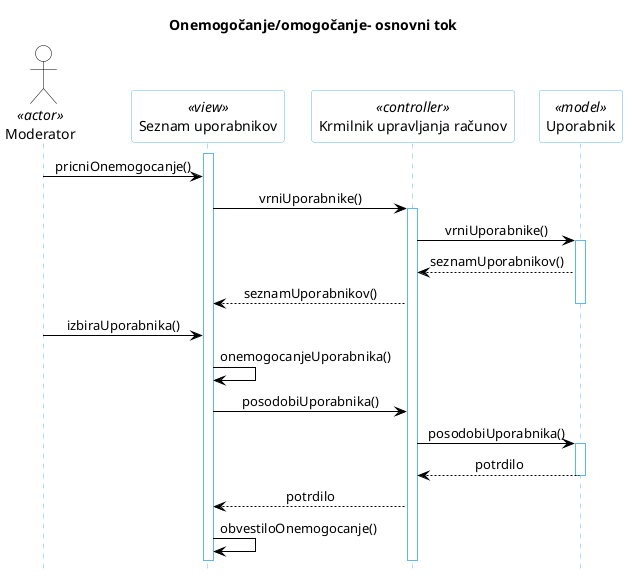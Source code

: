 @startuml ModeratorOsnovni

hide footbox

skinparam backgroundcolor white
skinparam defaultTextAlignment center
skinparam actorBorderColor black
skinparam actorBackgroundColor white
skinparam arrowColor black  
skinparam sequenceLifeLineBorderColor #5FB8EC
skinparam sequenceParticipantBorderColor #5FB8EC
skinparam sequenceParticipantBackgroundColor white

title "Onemogočanje/omogočanje- osnovni tok"

actor "Moderator" AS U1 <<actor>>

participant "Seznam uporabnikov" as R5 <<view>>
participant "Krmilnik upravljanja računov" as R2 <<controller>>
participant "Uporabnik" as R4 <<model>>

activate R5
U1 -> R5: pricniOnemogocanje()
R5 -> R2: vrniUporabnike()
activate R2
R2 -> R4: vrniUporabnike()
activate R4
R4 -[dotted]> R2: seznamUporabnikov()
R2 -[dotted]> R5: seznamUporabnikov()
deactivate R4

'R5 -> R5: prikaziObrazecDodajanjeModeratorja()
U1 -> R5: izbiraUporabnika()
R5 -> R5: onemogocanjeUporabnika()
'R5 -> R5: potrditev()
R5 -> R2: posodobiUporabnika()
R2 -> R4: posodobiUporabnika()
activate R4
R4 -[dotted]> R2: potrdilo
deactivate R4
R2 -[dotted]> R5: potrdilo
R5 -> R5: obvestiloOnemogocanje()

